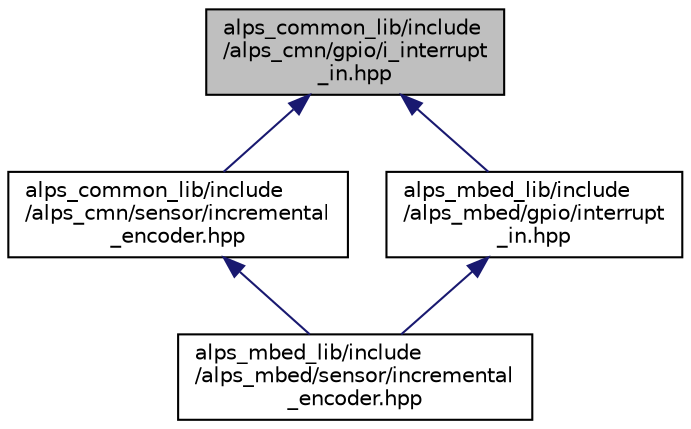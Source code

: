 digraph "alps_common_lib/include/alps_cmn/gpio/i_interrupt_in.hpp"
{
 // LATEX_PDF_SIZE
  edge [fontname="Helvetica",fontsize="10",labelfontname="Helvetica",labelfontsize="10"];
  node [fontname="Helvetica",fontsize="10",shape=record];
  Node1 [label="alps_common_lib/include\l/alps_cmn/gpio/i_interrupt\l_in.hpp",height=0.2,width=0.4,color="black", fillcolor="grey75", style="filled", fontcolor="black",tooltip=" "];
  Node1 -> Node2 [dir="back",color="midnightblue",fontsize="10",style="solid",fontname="Helvetica"];
  Node2 [label="alps_common_lib/include\l/alps_cmn/sensor/incremental\l_encoder.hpp",height=0.2,width=0.4,color="black", fillcolor="white", style="filled",URL="$alps__common__lib_2include_2alps__cmn_2sensor_2incremental__encoder_8hpp.html",tooltip=" "];
  Node2 -> Node3 [dir="back",color="midnightblue",fontsize="10",style="solid",fontname="Helvetica"];
  Node3 [label="alps_mbed_lib/include\l/alps_mbed/sensor/incremental\l_encoder.hpp",height=0.2,width=0.4,color="black", fillcolor="white", style="filled",URL="$alps__mbed__lib_2include_2alps__mbed_2sensor_2incremental__encoder_8hpp.html",tooltip=" "];
  Node1 -> Node4 [dir="back",color="midnightblue",fontsize="10",style="solid",fontname="Helvetica"];
  Node4 [label="alps_mbed_lib/include\l/alps_mbed/gpio/interrupt\l_in.hpp",height=0.2,width=0.4,color="black", fillcolor="white", style="filled",URL="$interrupt__in_8hpp.html",tooltip="割り込み入力ピン"];
  Node4 -> Node3 [dir="back",color="midnightblue",fontsize="10",style="solid",fontname="Helvetica"];
}
